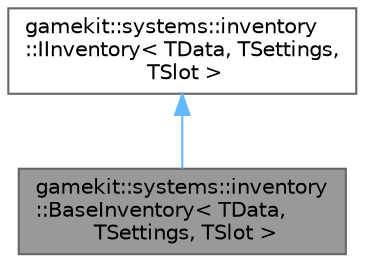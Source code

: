 digraph "gamekit::systems::inventory::BaseInventory&lt; TData, TSettings, TSlot &gt;"
{
 // LATEX_PDF_SIZE
  bgcolor="transparent";
  edge [fontname=Helvetica,fontsize=10,labelfontname=Helvetica,labelfontsize=10];
  node [fontname=Helvetica,fontsize=10,shape=box,height=0.2,width=0.4];
  Node1 [id="Node000001",label="gamekit::systems::inventory\l::BaseInventory\< TData,\l TSettings, TSlot \>",height=0.2,width=0.4,color="gray40", fillcolor="grey60", style="filled", fontcolor="black",tooltip="Base template class for an inventory system."];
  Node2 -> Node1 [id="edge1_Node000001_Node000002",dir="back",color="steelblue1",style="solid",tooltip=" "];
  Node2 [id="Node000002",label="gamekit::systems::inventory\l::IInventory\< TData, TSettings,\l TSlot \>",height=0.2,width=0.4,color="gray40", fillcolor="white", style="filled",URL="$d2/d46/classgamekit_1_1systems_1_1inventory_1_1_i_inventory.html",tooltip="Interface for a generic inventory system."];
}
